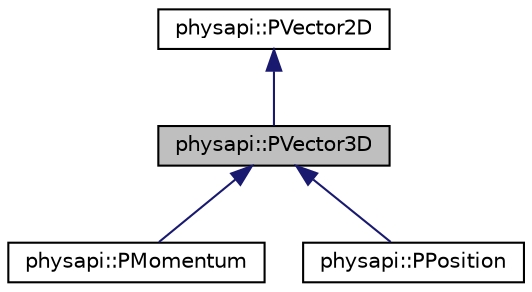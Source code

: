 digraph "physapi::PVector3D"
{
 // LATEX_PDF_SIZE
  edge [fontname="Helvetica",fontsize="10",labelfontname="Helvetica",labelfontsize="10"];
  node [fontname="Helvetica",fontsize="10",shape=record];
  Node1 [label="physapi::PVector3D",height=0.2,width=0.4,color="black", fillcolor="grey75", style="filled", fontcolor="black",tooltip="This class represents a vector in the XYZ space."];
  Node2 -> Node1 [dir="back",color="midnightblue",fontsize="10",style="solid",fontname="Helvetica"];
  Node2 [label="physapi::PVector2D",height=0.2,width=0.4,color="black", fillcolor="white", style="filled",URL="$classphysapi_1_1_p_vector2_d.html",tooltip="This class represents a vector in the XY plane."];
  Node1 -> Node3 [dir="back",color="midnightblue",fontsize="10",style="solid",fontname="Helvetica"];
  Node3 [label="physapi::PMomentum",height=0.2,width=0.4,color="black", fillcolor="white", style="filled",URL="$classphysapi_1_1_p_momentum.html",tooltip="This class represents a momentum vector."];
  Node1 -> Node4 [dir="back",color="midnightblue",fontsize="10",style="solid",fontname="Helvetica"];
  Node4 [label="physapi::PPosition",height=0.2,width=0.4,color="black", fillcolor="white", style="filled",URL="$classphysapi_1_1_p_position.html",tooltip="This class represents a radius vector."];
}
